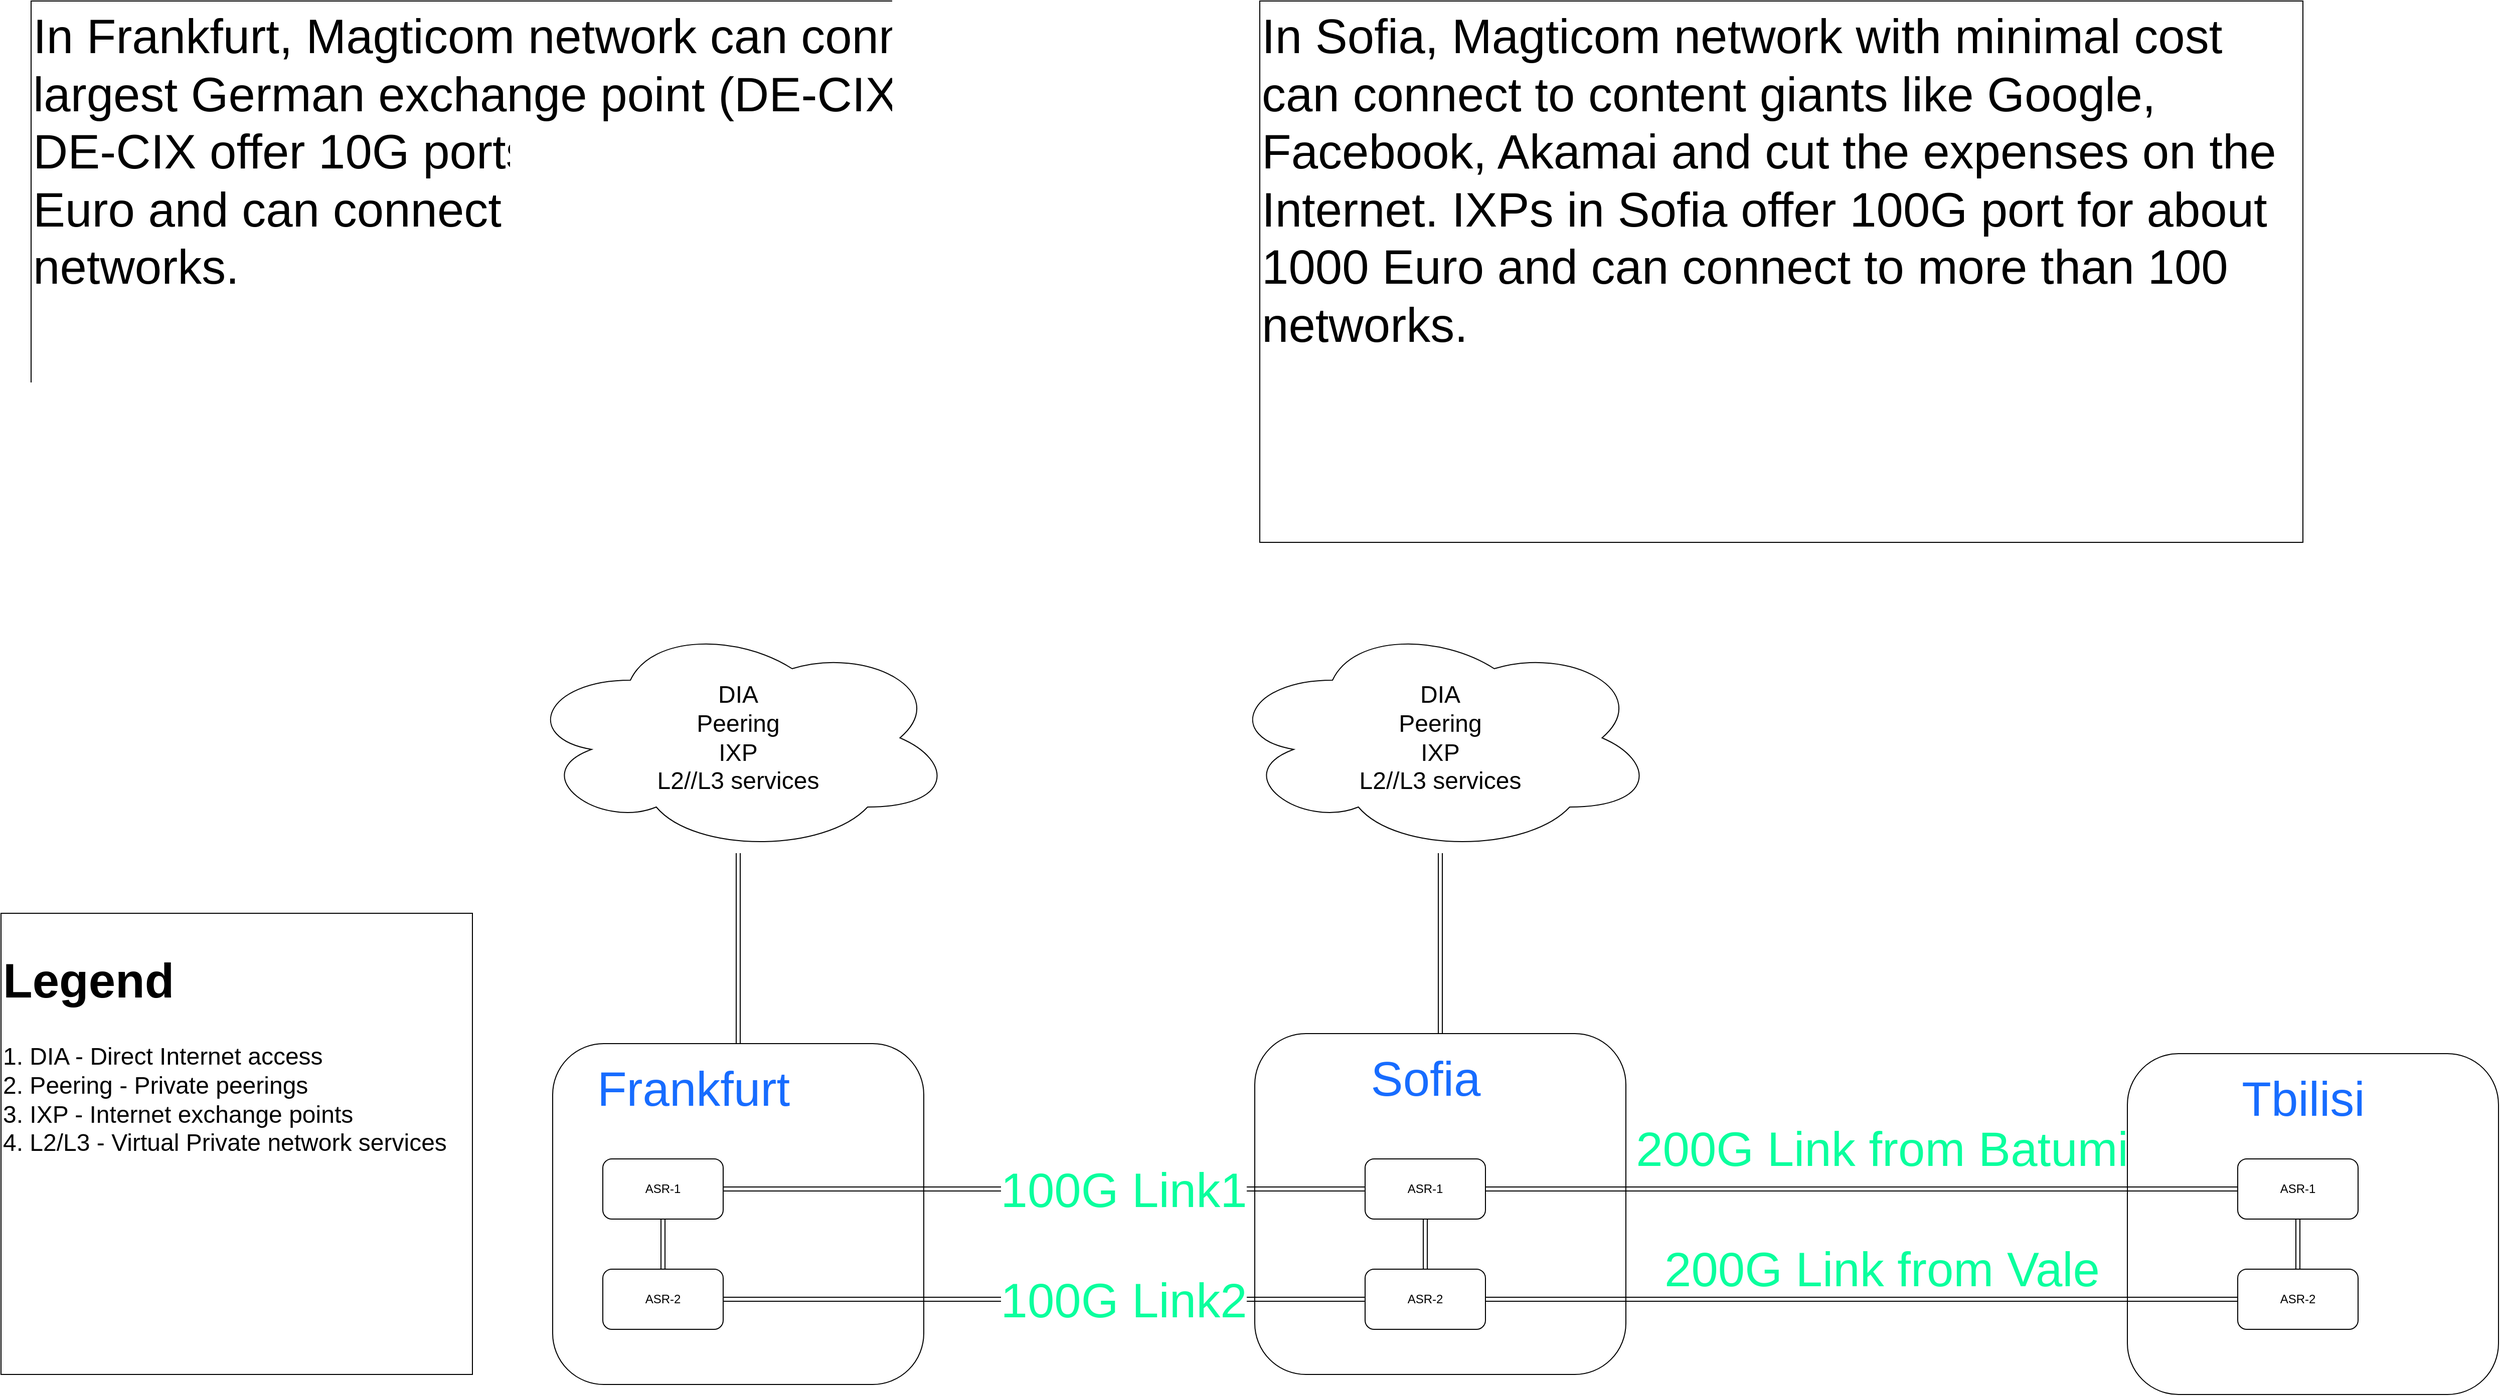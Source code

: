 <mxfile version="20.1.1" type="github">
  <diagram id="6wgh4p37ZJmnQRDNlt5Z" name="Page-1">
    <mxGraphModel dx="3435" dy="2476" grid="1" gridSize="10" guides="1" tooltips="1" connect="1" arrows="1" fold="1" page="1" pageScale="1" pageWidth="850" pageHeight="1100" math="0" shadow="0">
      <root>
        <mxCell id="0" />
        <mxCell id="1" parent="0" />
        <mxCell id="kvSuViRsgWenfTOcaBKt-22" value="" style="rounded=1;whiteSpace=wrap;html=1;fontSize=48;fontColor=#176CFF;" vertex="1" parent="1">
          <mxGeometry x="1290" y="360" width="370" height="340" as="geometry" />
        </mxCell>
        <mxCell id="kvSuViRsgWenfTOcaBKt-20" value="" style="rounded=1;whiteSpace=wrap;html=1;fontSize=48;fontColor=#176CFF;" vertex="1" parent="1">
          <mxGeometry x="-280" y="350" width="370" height="340" as="geometry" />
        </mxCell>
        <mxCell id="kvSuViRsgWenfTOcaBKt-1" value="ASR-1" style="rounded=1;whiteSpace=wrap;html=1;" vertex="1" parent="1">
          <mxGeometry x="-230" y="465" width="120" height="60" as="geometry" />
        </mxCell>
        <mxCell id="kvSuViRsgWenfTOcaBKt-17" value="" style="rounded=1;whiteSpace=wrap;html=1;fontSize=48;fontColor=#176CFF;" vertex="1" parent="1">
          <mxGeometry x="420" y="340" width="370" height="340" as="geometry" />
        </mxCell>
        <mxCell id="kvSuViRsgWenfTOcaBKt-2" value="ASR-2" style="rounded=1;whiteSpace=wrap;html=1;" vertex="1" parent="1">
          <mxGeometry x="-230" y="575" width="120" height="60" as="geometry" />
        </mxCell>
        <mxCell id="kvSuViRsgWenfTOcaBKt-7" value="ASR-1" style="rounded=1;whiteSpace=wrap;html=1;" vertex="1" parent="1">
          <mxGeometry x="530" y="465" width="120" height="60" as="geometry" />
        </mxCell>
        <mxCell id="kvSuViRsgWenfTOcaBKt-8" value="ASR-2" style="rounded=1;whiteSpace=wrap;html=1;" vertex="1" parent="1">
          <mxGeometry x="530" y="575" width="120" height="60" as="geometry" />
        </mxCell>
        <mxCell id="kvSuViRsgWenfTOcaBKt-10" value="" style="shape=link;html=1;rounded=0;" edge="1" parent="1" source="kvSuViRsgWenfTOcaBKt-1" target="kvSuViRsgWenfTOcaBKt-2">
          <mxGeometry width="100" relative="1" as="geometry">
            <mxPoint x="-10" y="340" as="sourcePoint" />
            <mxPoint x="368" y="655.0" as="targetPoint" />
          </mxGeometry>
        </mxCell>
        <mxCell id="kvSuViRsgWenfTOcaBKt-11" value="" style="shape=link;html=1;rounded=0;" edge="1" parent="1" source="kvSuViRsgWenfTOcaBKt-7" target="kvSuViRsgWenfTOcaBKt-8">
          <mxGeometry width="100" relative="1" as="geometry">
            <mxPoint x="940" y="130" as="sourcePoint" />
            <mxPoint x="150" y="210" as="targetPoint" />
          </mxGeometry>
        </mxCell>
        <mxCell id="kvSuViRsgWenfTOcaBKt-13" value="" style="shape=link;html=1;rounded=0;" edge="1" parent="1" source="kvSuViRsgWenfTOcaBKt-7" target="kvSuViRsgWenfTOcaBKt-5">
          <mxGeometry width="100" relative="1" as="geometry">
            <mxPoint x="940" y="470" as="sourcePoint" />
            <mxPoint x="1318" y="785.0" as="targetPoint" />
          </mxGeometry>
        </mxCell>
        <mxCell id="kvSuViRsgWenfTOcaBKt-14" value="" style="shape=link;html=1;rounded=0;" edge="1" parent="1" source="kvSuViRsgWenfTOcaBKt-8" target="kvSuViRsgWenfTOcaBKt-6">
          <mxGeometry width="100" relative="1" as="geometry">
            <mxPoint x="670" y="620.0" as="sourcePoint" />
            <mxPoint x="1420" y="620.0" as="targetPoint" />
          </mxGeometry>
        </mxCell>
        <mxCell id="kvSuViRsgWenfTOcaBKt-15" value="&lt;div style=&quot;font-size: 24px;&quot;&gt;DIA&lt;br&gt;&lt;/div&gt;&lt;div style=&quot;font-size: 24px;&quot;&gt;Peering&lt;/div&gt;&lt;div style=&quot;font-size: 24px;&quot;&gt;IXP&lt;/div&gt;&lt;div style=&quot;font-size: 24px;&quot;&gt;L2//L3 services&lt;br style=&quot;font-size: 24px;&quot;&gt;&lt;/div&gt;" style="ellipse;shape=cloud;whiteSpace=wrap;html=1;fontSize=24;" vertex="1" parent="1">
          <mxGeometry x="390" y="-70" width="430" height="230" as="geometry" />
        </mxCell>
        <mxCell id="kvSuViRsgWenfTOcaBKt-18" value="Sofia" style="text;html=1;resizable=0;autosize=1;align=center;verticalAlign=middle;points=[];fillColor=none;strokeColor=none;rounded=0;fontSize=48;fontColor=#176CFF;" vertex="1" parent="1">
          <mxGeometry x="525" y="350" width="130" height="70" as="geometry" />
        </mxCell>
        <mxCell id="kvSuViRsgWenfTOcaBKt-21" value="Frankfurt" style="text;html=1;resizable=0;autosize=1;align=center;verticalAlign=middle;points=[];fillColor=none;strokeColor=none;rounded=0;fontSize=48;fontColor=#176CFF;" vertex="1" parent="1">
          <mxGeometry x="-250" y="360" width="220" height="70" as="geometry" />
        </mxCell>
        <mxCell id="kvSuViRsgWenfTOcaBKt-5" value="ASR-1" style="rounded=1;whiteSpace=wrap;html=1;" vertex="1" parent="1">
          <mxGeometry x="1400" y="465" width="120" height="60" as="geometry" />
        </mxCell>
        <mxCell id="kvSuViRsgWenfTOcaBKt-6" value="ASR-2" style="rounded=1;whiteSpace=wrap;html=1;" vertex="1" parent="1">
          <mxGeometry x="1400" y="575" width="120" height="60" as="geometry" />
        </mxCell>
        <mxCell id="kvSuViRsgWenfTOcaBKt-12" value="" style="shape=link;html=1;rounded=0;" edge="1" parent="1" source="kvSuViRsgWenfTOcaBKt-5" target="kvSuViRsgWenfTOcaBKt-6">
          <mxGeometry width="100" relative="1" as="geometry">
            <mxPoint x="160" y="170" as="sourcePoint" />
            <mxPoint x="160" y="220" as="targetPoint" />
          </mxGeometry>
        </mxCell>
        <mxCell id="kvSuViRsgWenfTOcaBKt-23" value="Tbilisi" style="text;html=1;resizable=0;autosize=1;align=center;verticalAlign=middle;points=[];fillColor=none;strokeColor=none;rounded=0;fontSize=48;fontColor=#176CFF;" vertex="1" parent="1">
          <mxGeometry x="1390" y="370" width="150" height="70" as="geometry" />
        </mxCell>
        <mxCell id="kvSuViRsgWenfTOcaBKt-24" value="200G Link from Batumi" style="text;html=1;resizable=0;autosize=1;align=center;verticalAlign=middle;points=[];fillColor=none;strokeColor=none;rounded=0;fontSize=48;fontColor=#0AFF9D;" vertex="1" parent="1">
          <mxGeometry x="790" y="420" width="510" height="70" as="geometry" />
        </mxCell>
        <mxCell id="kvSuViRsgWenfTOcaBKt-25" value="200G Link from Vale" style="text;html=1;resizable=0;autosize=1;align=center;verticalAlign=middle;points=[];fillColor=none;strokeColor=none;rounded=0;fontSize=48;fontColor=#0AFF9D;" vertex="1" parent="1">
          <mxGeometry x="815" y="540" width="460" height="70" as="geometry" />
        </mxCell>
        <mxCell id="kvSuViRsgWenfTOcaBKt-9" value="" style="shape=link;html=1;rounded=0;" edge="1" parent="1" source="kvSuViRsgWenfTOcaBKt-1" target="kvSuViRsgWenfTOcaBKt-7">
          <mxGeometry width="100" relative="1" as="geometry">
            <mxPoint x="200" y="110" as="sourcePoint" />
            <mxPoint x="578" y="425.0" as="targetPoint" />
          </mxGeometry>
        </mxCell>
        <mxCell id="kvSuViRsgWenfTOcaBKt-27" value="100G Link1" style="edgeLabel;html=1;align=center;verticalAlign=middle;resizable=0;points=[];fontSize=48;fontColor=#0AFF9D;" vertex="1" connectable="0" parent="kvSuViRsgWenfTOcaBKt-9">
          <mxGeometry x="0.246" y="-2" relative="1" as="geometry">
            <mxPoint y="-1" as="offset" />
          </mxGeometry>
        </mxCell>
        <mxCell id="kvSuViRsgWenfTOcaBKt-32" value="&lt;div style=&quot;font-size: 24px;&quot;&gt;DIA&lt;br&gt;&lt;/div&gt;&lt;div style=&quot;font-size: 24px;&quot;&gt;Peering&lt;/div&gt;&lt;div style=&quot;font-size: 24px;&quot;&gt;IXP&lt;/div&gt;&lt;div style=&quot;font-size: 24px;&quot;&gt;L2//L3 services&lt;br style=&quot;font-size: 24px;&quot;&gt;&lt;/div&gt;" style="ellipse;shape=cloud;whiteSpace=wrap;html=1;" vertex="1" parent="1">
          <mxGeometry x="-310" y="-70" width="430" height="230" as="geometry" />
        </mxCell>
        <mxCell id="kvSuViRsgWenfTOcaBKt-33" value="" style="shape=link;html=1;rounded=0;fontSize=24;fontColor=#0AFF9D;" edge="1" parent="1" source="kvSuViRsgWenfTOcaBKt-15" target="kvSuViRsgWenfTOcaBKt-17">
          <mxGeometry width="100" relative="1" as="geometry">
            <mxPoint x="370" y="370" as="sourcePoint" />
            <mxPoint x="470" y="370" as="targetPoint" />
          </mxGeometry>
        </mxCell>
        <mxCell id="kvSuViRsgWenfTOcaBKt-35" value="" style="shape=link;html=1;rounded=0;fontSize=24;fontColor=#0AFF9D;" edge="1" parent="1" source="kvSuViRsgWenfTOcaBKt-32" target="kvSuViRsgWenfTOcaBKt-20">
          <mxGeometry width="100" relative="1" as="geometry">
            <mxPoint x="230" y="150" as="sourcePoint" />
            <mxPoint x="230" y="330" as="targetPoint" />
          </mxGeometry>
        </mxCell>
        <mxCell id="kvSuViRsgWenfTOcaBKt-36" value="" style="shape=link;html=1;rounded=0;" edge="1" parent="1" source="kvSuViRsgWenfTOcaBKt-2" target="kvSuViRsgWenfTOcaBKt-8">
          <mxGeometry width="100" relative="1" as="geometry">
            <mxPoint x="-40" y="604.17" as="sourcePoint" />
            <mxPoint x="290" y="750" as="targetPoint" />
          </mxGeometry>
        </mxCell>
        <mxCell id="kvSuViRsgWenfTOcaBKt-37" value="100G Link2" style="edgeLabel;html=1;align=center;verticalAlign=middle;resizable=0;points=[];fontSize=48;fontColor=#0AFF9D;" vertex="1" connectable="0" parent="kvSuViRsgWenfTOcaBKt-36">
          <mxGeometry x="0.246" y="-2" relative="1" as="geometry">
            <mxPoint y="-1" as="offset" />
          </mxGeometry>
        </mxCell>
        <mxCell id="kvSuViRsgWenfTOcaBKt-39" value="&lt;div&gt;&lt;h1&gt;Legend&lt;/h1&gt;&lt;/div&gt;&lt;div&gt;1. DIA - Direct Internet access&lt;/div&gt;&lt;div&gt;2. Peering - Private peerings&lt;/div&gt;&lt;div&gt;3. IXP - Internet exchange points&lt;/div&gt;&lt;div&gt;4. L2/L3 - Virtual Private network services&lt;br&gt;&lt;/div&gt;" style="rounded=0;whiteSpace=wrap;html=1;fontSize=24;fontColor=#000000;align=left;verticalAlign=top;" vertex="1" parent="1">
          <mxGeometry x="-830" y="220" width="470" height="460" as="geometry" />
        </mxCell>
        <mxCell id="kvSuViRsgWenfTOcaBKt-41" value="In&amp;nbsp;Sofia, Magticom network with minimal cost can connect to content giants like Google, Facebook, Akamai and cut the expenses on the Internet. IXPs in Sofia offer 100G port for about 1000 Euro and can connect to more than 100 networks." style="rounded=0;whiteSpace=wrap;html=1;fontSize=48;fontColor=#000000;align=left;verticalAlign=top;" vertex="1" parent="1">
          <mxGeometry x="425" y="-690" width="1040" height="540" as="geometry" />
        </mxCell>
        <mxCell id="kvSuViRsgWenfTOcaBKt-42" value="&lt;div&gt;In Frankfurt, Magticom network can connect to largest German exchange point (DE-CIX).&lt;/div&gt;&lt;div&gt;DE-CIX offer 10G ports approximately for 2500 Euro and can connect to more than 1000 networks.&lt;br&gt;&lt;/div&gt;" style="rounded=0;whiteSpace=wrap;html=1;fontSize=48;fontColor=#000000;align=left;verticalAlign=top;" vertex="1" parent="1">
          <mxGeometry x="-800" y="-690" width="1040" height="540" as="geometry" />
        </mxCell>
      </root>
    </mxGraphModel>
  </diagram>
</mxfile>
